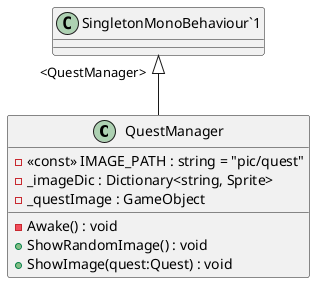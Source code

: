 @startuml
class QuestManager {
    - <<const>> IMAGE_PATH : string = "pic/quest"
    - _imageDic : Dictionary<string, Sprite>
    - _questImage : GameObject
    - Awake() : void
    + ShowRandomImage() : void
    + ShowImage(quest:Quest) : void
}
"SingletonMonoBehaviour`1" "<QuestManager>" <|-- QuestManager
@enduml
